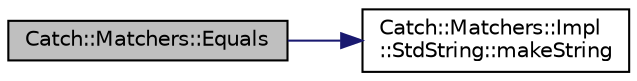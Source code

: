 digraph "Catch::Matchers::Equals"
{
  edge [fontname="Helvetica",fontsize="10",labelfontname="Helvetica",labelfontsize="10"];
  node [fontname="Helvetica",fontsize="10",shape=record];
  rankdir="LR";
  Node1 [label="Catch::Matchers::Equals",height=0.2,width=0.4,color="black", fillcolor="grey75", style="filled" fontcolor="black"];
  Node1 -> Node2 [color="midnightblue",fontsize="10",style="solid",fontname="Helvetica"];
  Node2 [label="Catch::Matchers::Impl\l::StdString::makeString",height=0.2,width=0.4,color="black", fillcolor="white", style="filled",URL="$namespace_catch_1_1_matchers_1_1_impl_1_1_std_string.html#a42a104fb88baf158ed3b7d0d422afdaa"];
}
